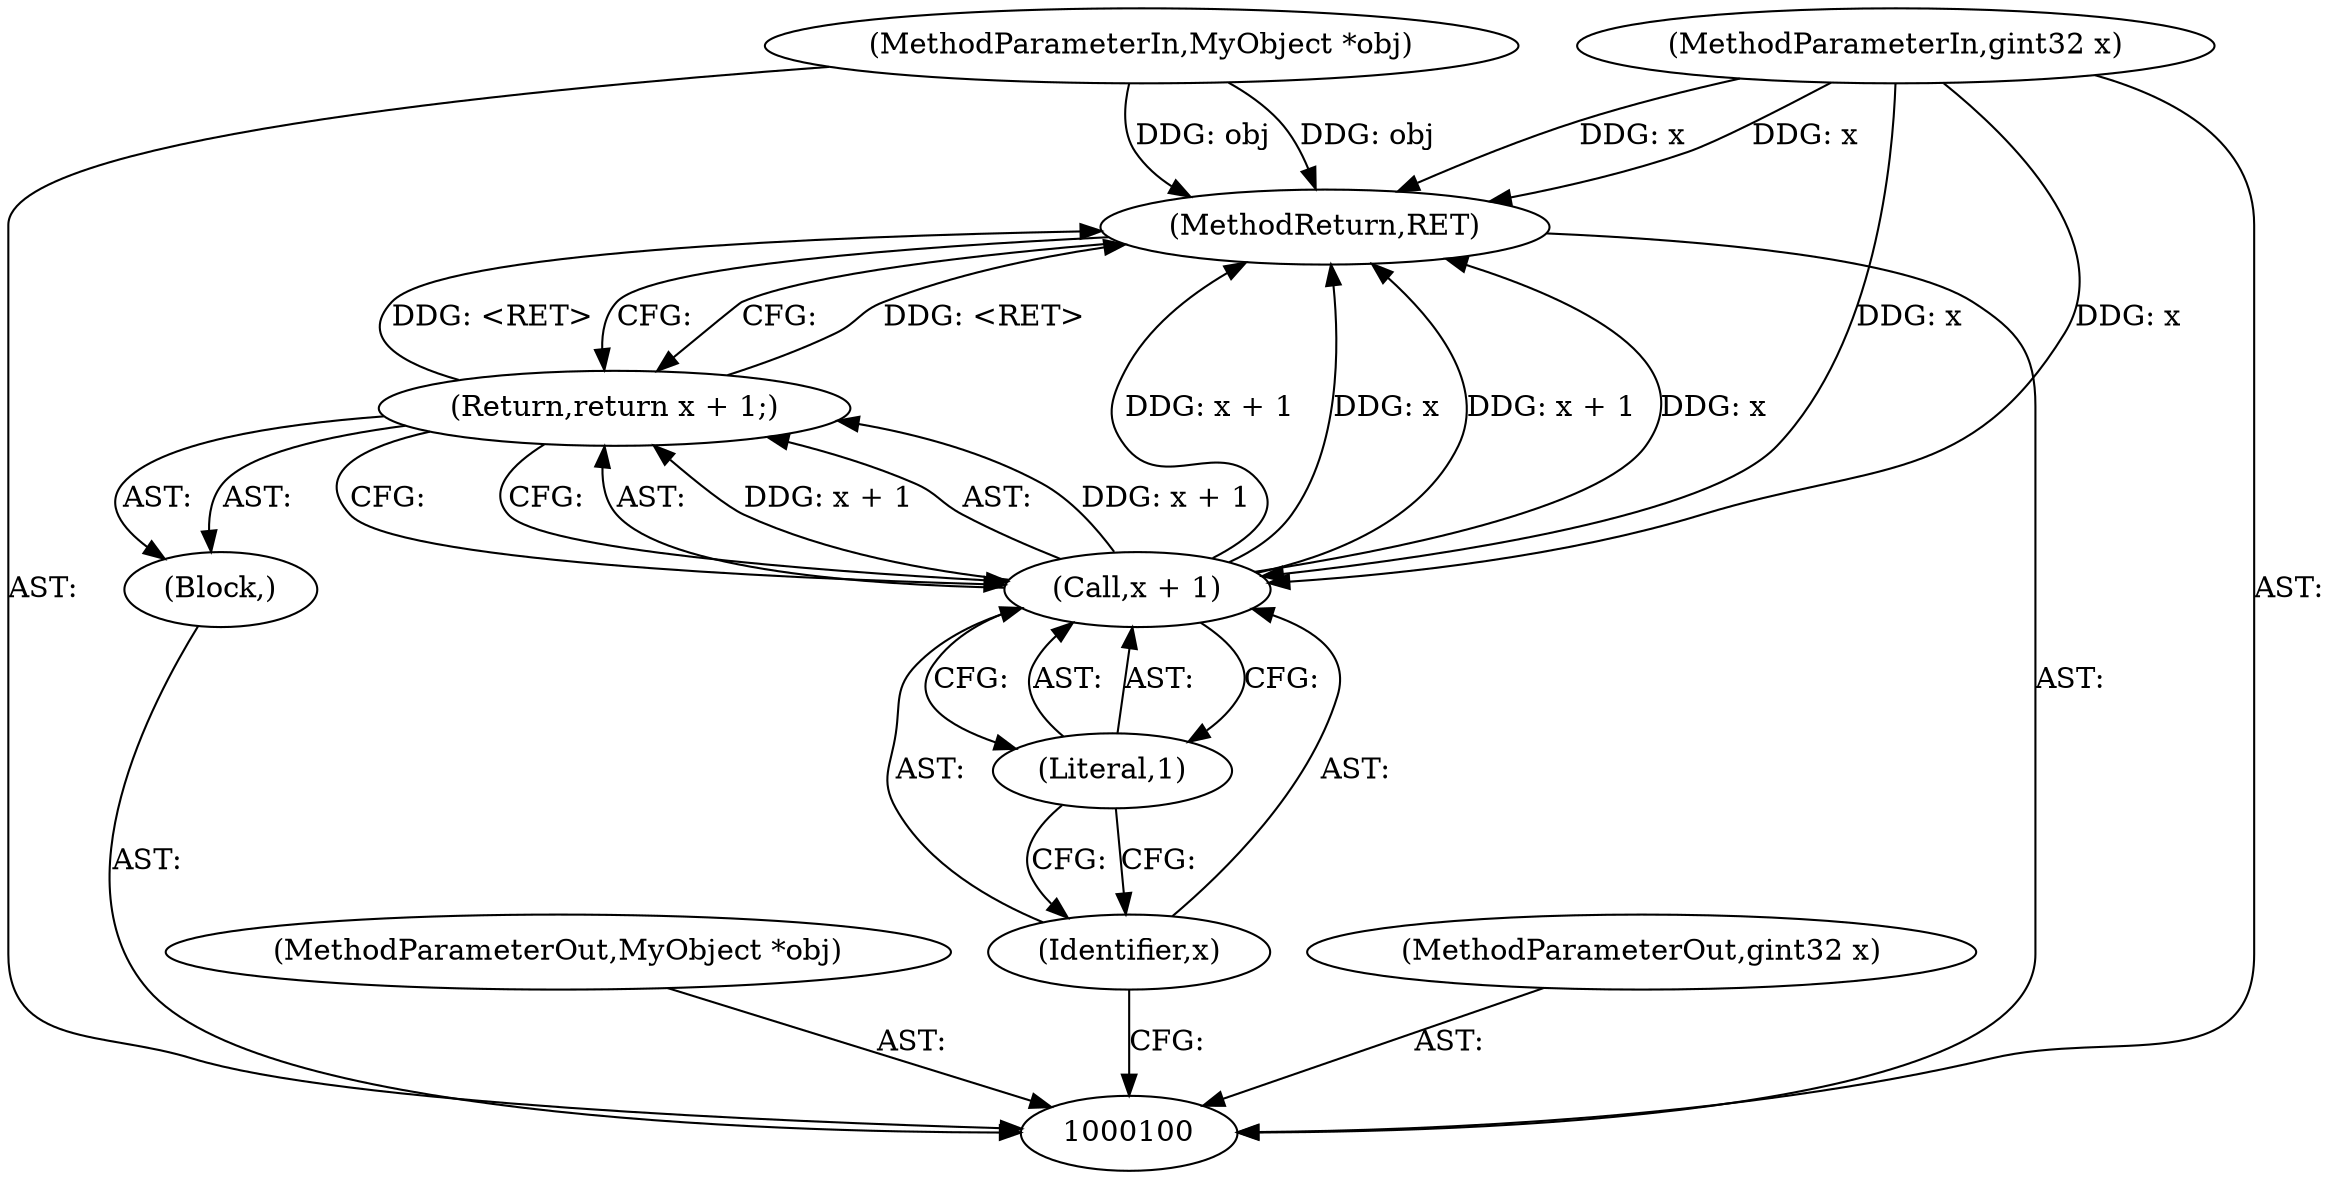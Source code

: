 digraph "1_dbus_9a6bce9b615abca6068348c1606ba8eaf13d9ae0_23" {
"1000108" [label="(MethodReturn,RET)"];
"1000101" [label="(MethodParameterIn,MyObject *obj)"];
"1000119" [label="(MethodParameterOut,MyObject *obj)"];
"1000102" [label="(MethodParameterIn,gint32 x)"];
"1000120" [label="(MethodParameterOut,gint32 x)"];
"1000103" [label="(Block,)"];
"1000107" [label="(Literal,1)"];
"1000104" [label="(Return,return x + 1;)"];
"1000105" [label="(Call,x + 1)"];
"1000106" [label="(Identifier,x)"];
"1000108" -> "1000100"  [label="AST: "];
"1000108" -> "1000104"  [label="CFG: "];
"1000105" -> "1000108"  [label="DDG: x + 1"];
"1000105" -> "1000108"  [label="DDG: x"];
"1000102" -> "1000108"  [label="DDG: x"];
"1000101" -> "1000108"  [label="DDG: obj"];
"1000104" -> "1000108"  [label="DDG: <RET>"];
"1000101" -> "1000100"  [label="AST: "];
"1000101" -> "1000108"  [label="DDG: obj"];
"1000119" -> "1000100"  [label="AST: "];
"1000102" -> "1000100"  [label="AST: "];
"1000102" -> "1000108"  [label="DDG: x"];
"1000102" -> "1000105"  [label="DDG: x"];
"1000120" -> "1000100"  [label="AST: "];
"1000103" -> "1000100"  [label="AST: "];
"1000104" -> "1000103"  [label="AST: "];
"1000107" -> "1000105"  [label="AST: "];
"1000107" -> "1000106"  [label="CFG: "];
"1000105" -> "1000107"  [label="CFG: "];
"1000104" -> "1000103"  [label="AST: "];
"1000104" -> "1000105"  [label="CFG: "];
"1000105" -> "1000104"  [label="AST: "];
"1000108" -> "1000104"  [label="CFG: "];
"1000104" -> "1000108"  [label="DDG: <RET>"];
"1000105" -> "1000104"  [label="DDG: x + 1"];
"1000105" -> "1000104"  [label="AST: "];
"1000105" -> "1000107"  [label="CFG: "];
"1000106" -> "1000105"  [label="AST: "];
"1000107" -> "1000105"  [label="AST: "];
"1000104" -> "1000105"  [label="CFG: "];
"1000105" -> "1000108"  [label="DDG: x + 1"];
"1000105" -> "1000108"  [label="DDG: x"];
"1000105" -> "1000104"  [label="DDG: x + 1"];
"1000102" -> "1000105"  [label="DDG: x"];
"1000106" -> "1000105"  [label="AST: "];
"1000106" -> "1000100"  [label="CFG: "];
"1000107" -> "1000106"  [label="CFG: "];
}
